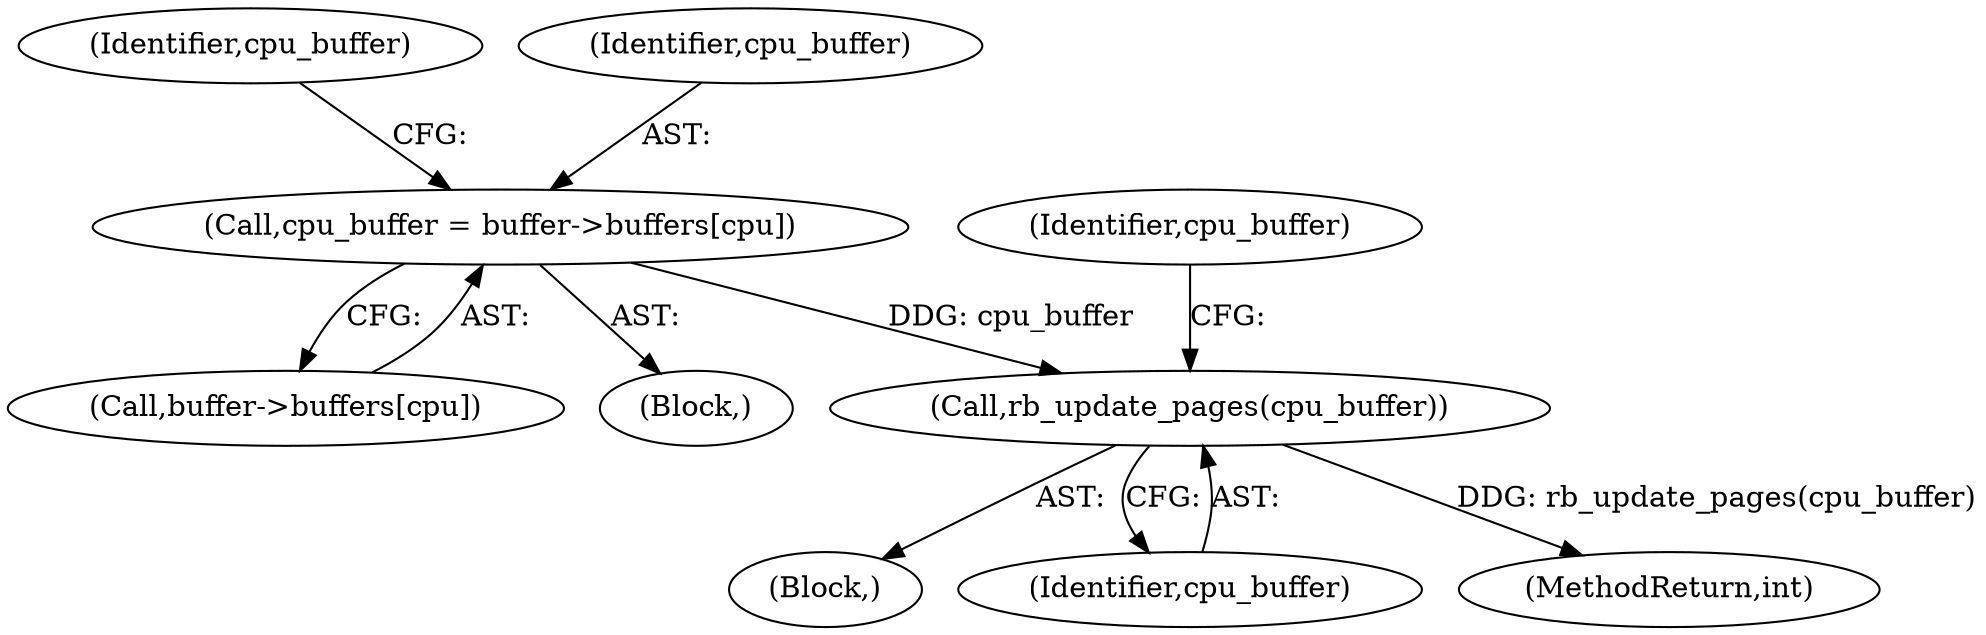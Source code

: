 digraph "0_linux_59643d1535eb220668692a5359de22545af579f6@API" {
"1000247" [label="(Call,rb_update_pages(cpu_buffer))"];
"1000229" [label="(Call,cpu_buffer = buffer->buffers[cpu])"];
"1000231" [label="(Call,buffer->buffers[cpu])"];
"1000251" [label="(Identifier,cpu_buffer)"];
"1000246" [label="(Block,)"];
"1000239" [label="(Identifier,cpu_buffer)"];
"1000247" [label="(Call,rb_update_pages(cpu_buffer))"];
"1000248" [label="(Identifier,cpu_buffer)"];
"1000229" [label="(Call,cpu_buffer = buffer->buffers[cpu])"];
"1000228" [label="(Block,)"];
"1000230" [label="(Identifier,cpu_buffer)"];
"1000450" [label="(MethodReturn,int)"];
"1000247" -> "1000246"  [label="AST: "];
"1000247" -> "1000248"  [label="CFG: "];
"1000248" -> "1000247"  [label="AST: "];
"1000251" -> "1000247"  [label="CFG: "];
"1000247" -> "1000450"  [label="DDG: rb_update_pages(cpu_buffer)"];
"1000229" -> "1000247"  [label="DDG: cpu_buffer"];
"1000229" -> "1000228"  [label="AST: "];
"1000229" -> "1000231"  [label="CFG: "];
"1000230" -> "1000229"  [label="AST: "];
"1000231" -> "1000229"  [label="AST: "];
"1000239" -> "1000229"  [label="CFG: "];
}
